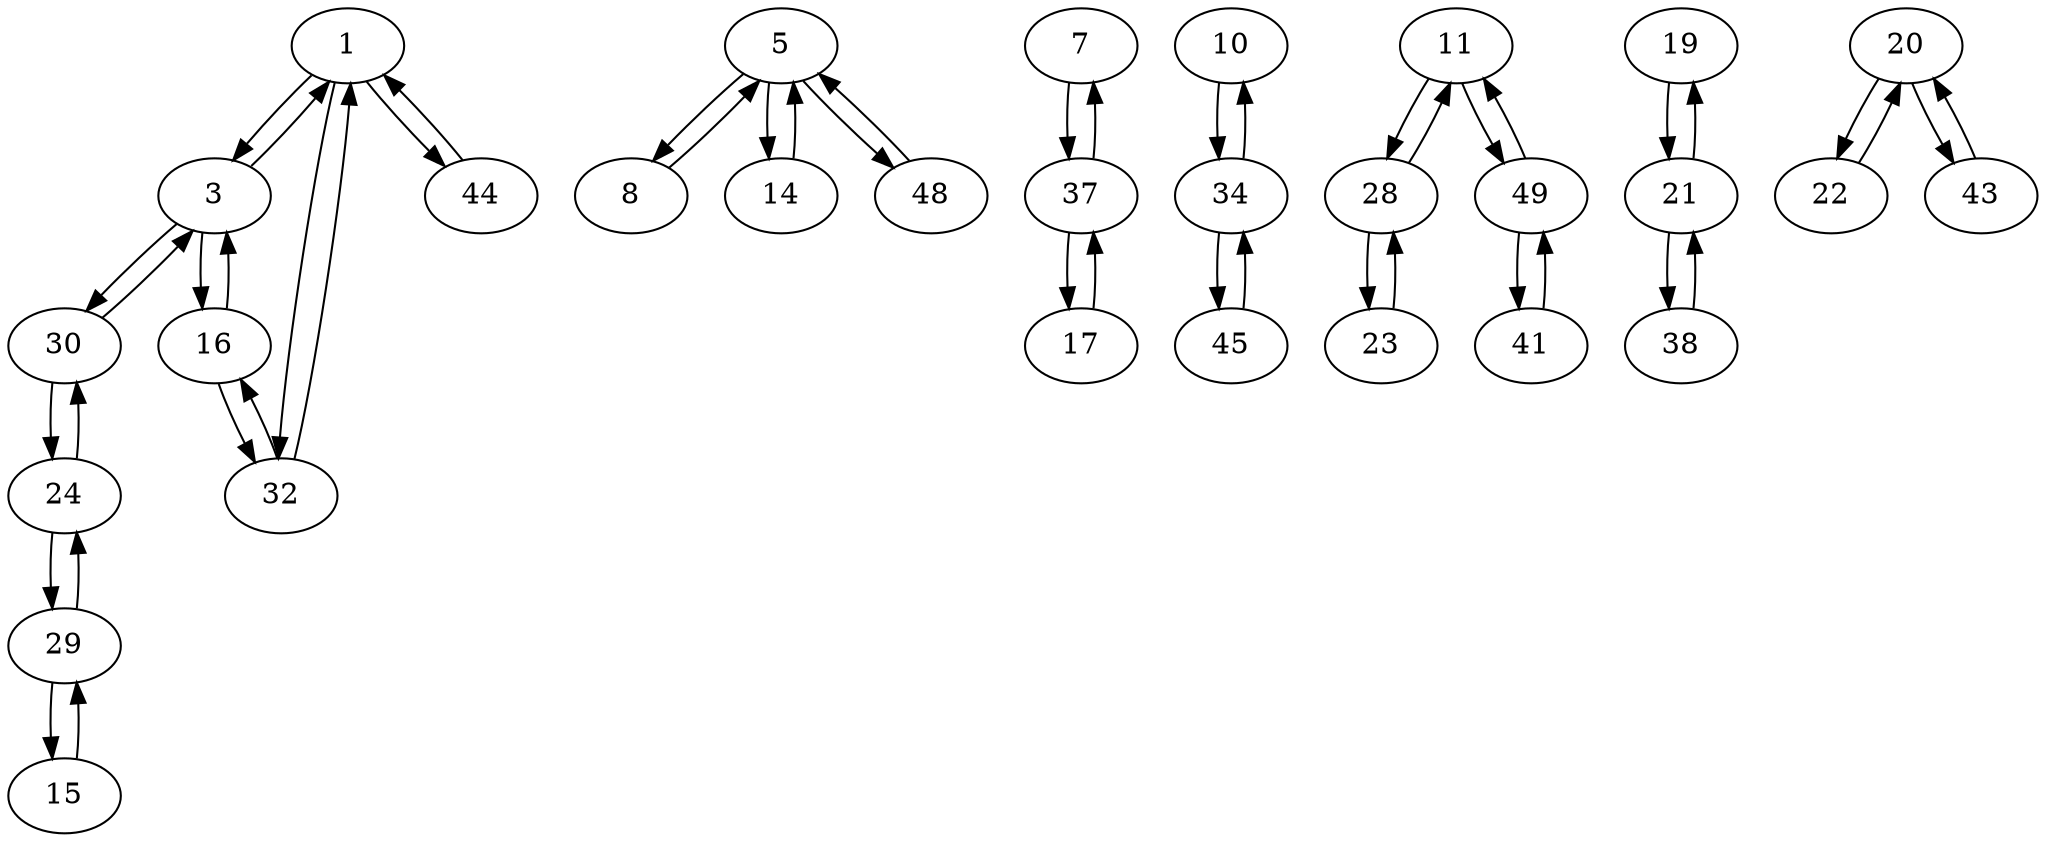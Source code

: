 digraph G {
  1 -> 3;
  1 -> 32;
  1 -> 44;
  3 -> 1;
  3 -> 16;
  3 -> 30;
  5 -> 8;
  5 -> 14;
  5 -> 48;
  7 -> 37;
  8 -> 5;
  10 -> 34;
  11 -> 28;
  11 -> 49;
  14 -> 5;
  15 -> 29;
  16 -> 3;
  16 -> 32;
  17 -> 37;
  19 -> 21;
  20 -> 22;
  20 -> 43;
  21 -> 19;
  21 -> 38;
  22 -> 20;
  23 -> 28;
  24 -> 29;
  24 -> 30;
  28 -> 11;
  28 -> 23;
  29 -> 15;
  29 -> 24;
  30 -> 3;
  30 -> 24;
  32 -> 1;
  32 -> 16;
  34 -> 10;
  34 -> 45;
  37 -> 7;
  37 -> 17;
  38 -> 21;
  41 -> 49;
  43 -> 20;
  44 -> 1;
  45 -> 34;
  48 -> 5;
  49 -> 11;
  49 -> 41;
}